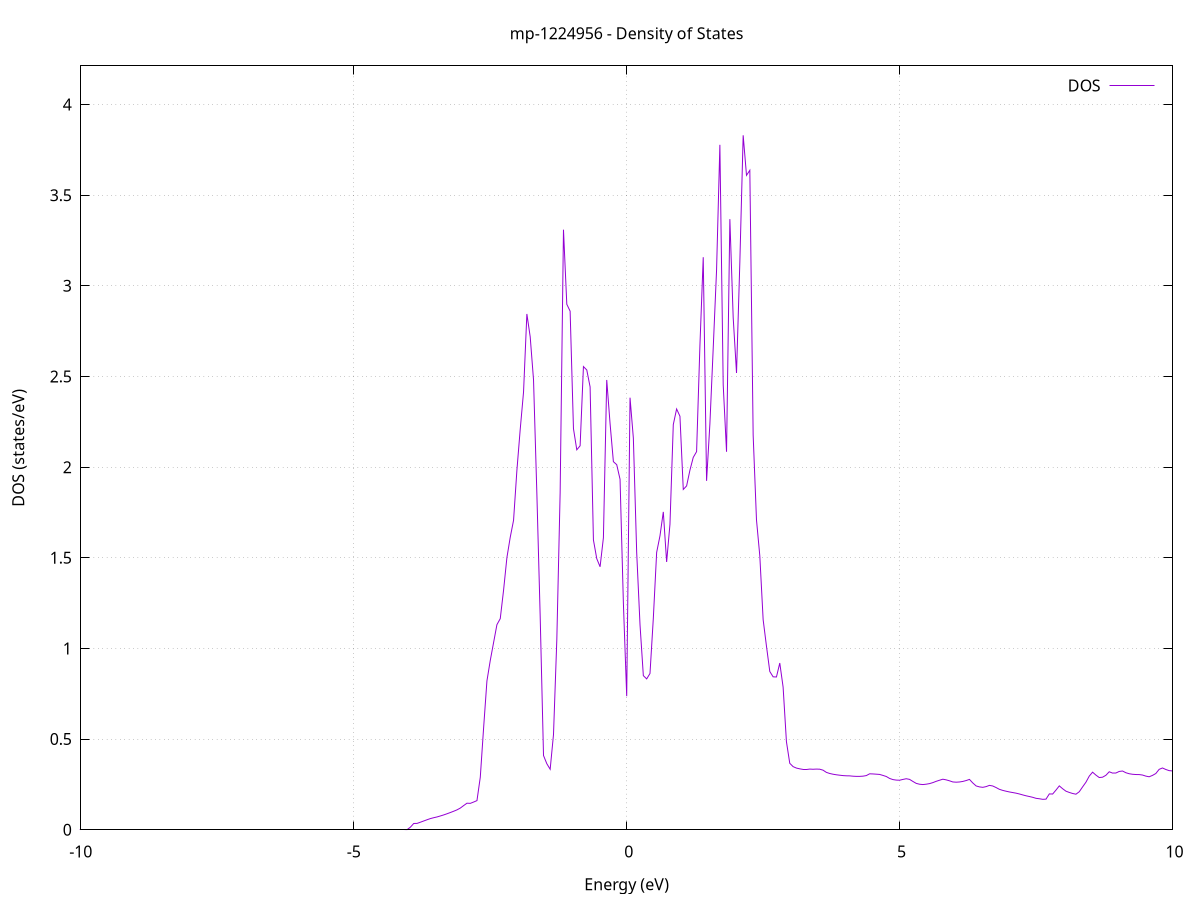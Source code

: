 set title 'mp-1224956 - Density of States'
set xlabel 'Energy (eV)'
set ylabel 'DOS (states/eV)'
set grid
set xrange [-10:10]
set yrange [0:4.213]
set xzeroaxis lt -1
set terminal png size 800,600
set output 'mp-1224956_dos_gnuplot.png'
plot '-' using 1:2 with lines title 'DOS'
-56.329400 0.000000
-56.268500 0.000000
-56.207500 0.000000
-56.146500 0.000000
-56.085600 0.000000
-56.024600 0.000000
-55.963600 0.000000
-55.902700 0.000000
-55.841700 0.000000
-55.780800 0.000000
-55.719800 0.000000
-55.658800 0.000000
-55.597900 0.000000
-55.536900 0.000000
-55.475900 0.000000
-55.415000 0.000000
-55.354000 0.000000
-55.293000 0.000000
-55.232100 0.000000
-55.171100 0.000000
-55.110200 0.000000
-55.049200 0.000000
-54.988200 0.000000
-54.927300 0.000000
-54.866300 0.000000
-54.805300 0.000000
-54.744400 0.000000
-54.683400 0.000000
-54.622400 0.000000
-54.561500 0.000000
-54.500500 0.000000
-54.439500 0.000000
-54.378600 0.000000
-54.317600 0.000000
-54.256700 0.000000
-54.195700 0.000000
-54.134700 0.000000
-54.073800 0.000000
-54.012800 0.000000
-53.951800 0.000000
-53.890900 0.000000
-53.829900 0.000000
-53.768900 0.000000
-53.708000 0.000000
-53.647000 0.000000
-53.586100 0.000000
-53.525100 0.000000
-53.464100 0.000000
-53.403200 0.000000
-53.342200 0.000000
-53.281200 0.000000
-53.220300 0.000000
-53.159300 0.000000
-53.098300 0.000000
-53.037400 0.000000
-52.976400 0.000000
-52.915500 0.000000
-52.854500 0.000000
-52.793500 0.000000
-52.732600 0.000000
-52.671600 0.000000
-52.610600 0.000000
-52.549700 0.000000
-52.488700 0.000000
-52.427700 0.000000
-52.366800 0.000000
-52.305800 0.000000
-52.244900 0.000000
-52.183900 0.000000
-52.122900 0.000000
-52.062000 0.000000
-52.001000 0.000000
-51.940000 0.000000
-51.879100 0.000000
-51.818100 0.000000
-51.757100 0.000000
-51.696200 0.000000
-51.635200 0.000000
-51.574300 0.000000
-51.513300 0.000000
-51.452300 0.000000
-51.391400 0.000000
-51.330400 0.000000
-51.269400 0.000000
-51.208500 0.000000
-51.147500 0.000000
-51.086500 0.000000
-51.025600 0.000000
-50.964600 0.000000
-50.903700 0.000000
-50.842700 0.000000
-50.781700 33.271100
-50.720800 0.000000
-50.659800 0.000000
-50.598800 0.000000
-50.537900 16.183000
-50.476900 13.789600
-50.415900 0.000000
-50.355000 0.000000
-50.294000 0.000000
-50.233100 0.000000
-50.172100 0.000000
-50.111100 0.000000
-50.050200 0.000000
-49.989200 0.000000
-49.928200 0.000000
-49.867300 0.000000
-49.806300 0.000000
-49.745300 0.000000
-49.684400 0.000000
-49.623400 0.000000
-49.562400 0.000000
-49.501500 0.000000
-49.440500 0.000000
-49.379600 0.000000
-49.318600 0.000000
-49.257600 0.000000
-49.196700 0.000000
-49.135700 0.000000
-49.074700 0.000000
-49.013800 0.000000
-48.952800 0.000000
-48.891800 0.000000
-48.830900 0.000000
-48.769900 0.000000
-48.709000 0.000000
-48.648000 0.000000
-48.587000 0.000000
-48.526100 0.000000
-48.465100 0.000000
-48.404100 0.000000
-48.343200 0.000000
-48.282200 0.000000
-48.221200 0.000000
-48.160300 0.000000
-48.099300 0.000000
-48.038400 0.000000
-47.977400 0.000000
-47.916400 0.000000
-47.855500 0.000000
-47.794500 0.000000
-47.733500 0.000000
-47.672600 0.000000
-47.611600 0.000000
-47.550600 0.000000
-47.489700 0.000000
-47.428700 0.000000
-47.367800 0.000000
-47.306800 0.000000
-47.245800 0.000000
-47.184900 0.000000
-47.123900 0.000000
-47.062900 0.000000
-47.002000 0.000000
-46.941000 0.000000
-46.880000 0.000000
-46.819100 0.000000
-46.758100 0.000000
-46.697200 0.000000
-46.636200 0.000000
-46.575200 0.000000
-46.514300 0.000000
-46.453300 0.000000
-46.392300 0.000000
-46.331400 0.000000
-46.270400 0.000000
-46.209400 0.000000
-46.148500 0.000000
-46.087500 0.000000
-46.026600 0.000000
-45.965600 0.000000
-45.904600 0.000000
-45.843700 0.000000
-45.782700 0.000000
-45.721700 0.000000
-45.660800 0.000000
-45.599800 0.000000
-45.538800 0.000000
-45.477900 0.000000
-45.416900 0.000000
-45.356000 0.000000
-45.295000 0.000000
-45.234000 0.000000
-45.173100 0.000000
-45.112100 0.000000
-45.051100 0.000000
-44.990200 0.000000
-44.929200 0.000000
-44.868200 0.000000
-44.807300 0.000000
-44.746300 0.000000
-44.685300 0.000000
-44.624400 0.000000
-44.563400 0.000000
-44.502500 0.000000
-44.441500 0.000000
-44.380500 0.000000
-44.319600 0.000000
-44.258600 0.000000
-44.197600 0.000000
-44.136700 0.000000
-44.075700 0.000000
-44.014700 0.000000
-43.953800 0.000000
-43.892800 0.000000
-43.831900 0.000000
-43.770900 0.000000
-43.709900 0.000000
-43.649000 0.000000
-43.588000 0.000000
-43.527000 0.000000
-43.466100 0.000000
-43.405100 0.000000
-43.344100 0.000000
-43.283200 0.000000
-43.222200 0.000000
-43.161300 0.000000
-43.100300 0.000000
-43.039300 0.000000
-42.978400 0.000000
-42.917400 0.000000
-42.856400 0.000000
-42.795500 0.000000
-42.734500 0.000000
-42.673500 0.000000
-42.612600 0.000000
-42.551600 0.000000
-42.490700 0.000000
-42.429700 0.000000
-42.368700 0.000000
-42.307800 0.000000
-42.246800 0.000000
-42.185800 0.000000
-42.124900 0.000000
-42.063900 0.000000
-42.002900 0.000000
-41.942000 0.000000
-41.881000 0.000000
-41.820100 0.000000
-41.759100 0.000000
-41.698100 0.000000
-41.637200 0.000000
-41.576200 0.000000
-41.515200 0.000000
-41.454300 0.000000
-41.393300 0.000000
-41.332300 0.000000
-41.271400 0.000000
-41.210400 0.000000
-41.149500 0.000000
-41.088500 0.000000
-41.027500 0.000000
-40.966600 0.000000
-40.905600 0.000000
-40.844600 0.000000
-40.783700 0.000000
-40.722700 0.000000
-40.661700 0.000000
-40.600800 0.000000
-40.539800 0.000000
-40.478900 0.000000
-40.417900 0.000000
-40.356900 0.000000
-40.296000 0.000000
-40.235000 0.000000
-40.174000 0.000000
-40.113100 0.000000
-40.052100 0.000000
-39.991100 0.000000
-39.930200 0.000000
-39.869200 0.000000
-39.808300 0.000000
-39.747300 0.000000
-39.686300 0.000000
-39.625400 0.000000
-39.564400 0.000000
-39.503400 0.000000
-39.442500 0.000000
-39.381500 0.000000
-39.320500 0.000000
-39.259600 0.000000
-39.198600 0.000000
-39.137600 0.000000
-39.076700 0.000000
-39.015700 0.000000
-38.954800 0.000000
-38.893800 0.000000
-38.832800 0.000000
-38.771900 0.000000
-38.710900 0.000000
-38.649900 0.000000
-38.589000 0.000000
-38.528000 0.000000
-38.467000 0.000000
-38.406100 0.000000
-38.345100 0.000000
-38.284200 0.000000
-38.223200 0.000000
-38.162200 0.000000
-38.101300 0.000000
-38.040300 0.000000
-37.979300 0.000000
-37.918400 0.000000
-37.857400 0.000000
-37.796400 0.000000
-37.735500 0.000000
-37.674500 0.000000
-37.613600 0.000000
-37.552600 0.000000
-37.491600 0.000000
-37.430700 0.000000
-37.369700 0.000000
-37.308700 0.000000
-37.247800 0.000000
-37.186800 0.000000
-37.125800 0.000000
-37.064900 0.000000
-37.003900 0.000000
-36.943000 0.000000
-36.882000 0.000000
-36.821000 0.000000
-36.760100 0.000000
-36.699100 0.000000
-36.638100 0.000000
-36.577200 0.000000
-36.516200 0.000000
-36.455200 0.000000
-36.394300 0.000000
-36.333300 0.000000
-36.272400 0.000000
-36.211400 0.000000
-36.150400 0.000000
-36.089500 0.000000
-36.028500 0.000000
-35.967500 0.000000
-35.906600 0.000000
-35.845600 0.000000
-35.784600 0.000000
-35.723700 0.000000
-35.662700 0.000000
-35.601800 0.000000
-35.540800 0.000000
-35.479800 0.000000
-35.418900 0.000000
-35.357900 0.000000
-35.296900 0.000000
-35.236000 0.000000
-35.175000 0.000000
-35.114000 0.000000
-35.053100 0.000000
-34.992100 0.000000
-34.931200 0.000000
-34.870200 0.000000
-34.809200 0.000000
-34.748300 0.000000
-34.687300 0.000000
-34.626300 0.000000
-34.565400 0.000000
-34.504400 0.000000
-34.443400 0.000000
-34.382500 0.000000
-34.321500 0.000000
-34.260500 0.000000
-34.199600 0.000000
-34.138600 0.000000
-34.077700 0.000000
-34.016700 0.000000
-33.955700 0.000000
-33.894800 0.000000
-33.833800 0.000000
-33.772800 0.000000
-33.711900 0.000000
-33.650900 0.000000
-33.589900 0.000000
-33.529000 0.000000
-33.468000 0.000000
-33.407100 0.000000
-33.346100 0.000000
-33.285100 0.000000
-33.224200 0.000000
-33.163200 0.000000
-33.102200 0.000000
-33.041300 0.000000
-32.980300 0.000000
-32.919300 0.000000
-32.858400 0.000000
-32.797400 0.000000
-32.736500 0.000000
-32.675500 0.000000
-32.614500 0.000000
-32.553600 0.000000
-32.492600 0.000000
-32.431600 0.000000
-32.370700 0.000000
-32.309700 0.000000
-32.248700 0.000000
-32.187800 0.000000
-32.126800 0.000000
-32.065900 0.000000
-32.004900 0.000000
-31.943900 0.000000
-31.883000 0.000000
-31.822000 0.000000
-31.761000 0.000000
-31.700100 0.000000
-31.639100 0.000000
-31.578100 0.000000
-31.517200 0.000000
-31.456200 0.000000
-31.395300 0.000000
-31.334300 0.000000
-31.273300 0.000000
-31.212400 0.000000
-31.151400 0.000000
-31.090400 0.000000
-31.029500 0.000000
-30.968500 0.000000
-30.907500 0.000000
-30.846600 0.000000
-30.785600 0.000000
-30.724700 0.000000
-30.663700 0.000000
-30.602700 0.000000
-30.541800 0.000000
-30.480800 0.000000
-30.419800 0.000000
-30.358900 0.000000
-30.297900 0.000000
-30.236900 0.000000
-30.176000 0.000000
-30.115000 0.000000
-30.054100 0.000000
-29.993100 0.000000
-29.932100 0.000000
-29.871200 0.000000
-29.810200 0.000000
-29.749200 0.000000
-29.688300 0.000000
-29.627300 0.000000
-29.566300 0.000000
-29.505400 0.000000
-29.444400 0.000000
-29.383500 0.000000
-29.322500 0.000000
-29.261500 0.000000
-29.200600 0.000000
-29.139600 0.000000
-29.078600 0.000000
-29.017700 0.000000
-28.956700 0.000000
-28.895700 0.000000
-28.834800 0.000000
-28.773800 0.000000
-28.712800 0.000000
-28.651900 0.000000
-28.590900 0.000000
-28.530000 0.000000
-28.469000 0.000000
-28.408000 0.000000
-28.347100 0.000000
-28.286100 0.000000
-28.225100 0.000000
-28.164200 0.000000
-28.103200 0.000000
-28.042200 0.000000
-27.981300 0.000000
-27.920300 0.000000
-27.859400 0.000000
-27.798400 0.000000
-27.737400 0.000000
-27.676500 0.000000
-27.615500 0.000000
-27.554500 0.000000
-27.493600 0.000000
-27.432600 0.000000
-27.371600 0.000000
-27.310700 0.000000
-27.249700 0.000000
-27.188800 0.000000
-27.127800 0.000000
-27.066800 0.000000
-27.005900 0.000000
-26.944900 0.000000
-26.883900 0.000000
-26.823000 0.000000
-26.762000 0.000000
-26.701000 0.000000
-26.640100 0.000000
-26.579100 0.000000
-26.518200 0.000000
-26.457200 0.000000
-26.396200 0.000000
-26.335300 0.000000
-26.274300 0.000000
-26.213300 0.000000
-26.152400 0.000000
-26.091400 0.000000
-26.030400 0.000000
-25.969500 0.000000
-25.908500 0.000000
-25.847600 0.000000
-25.786600 0.000000
-25.725600 0.000000
-25.664700 0.000000
-25.603700 0.000000
-25.542700 0.000000
-25.481800 0.000000
-25.420800 0.000000
-25.359800 0.000000
-25.298900 0.000000
-25.237900 0.000000
-25.177000 0.000000
-25.116000 0.000000
-25.055000 0.000000
-24.994100 0.000000
-24.933100 0.000000
-24.872100 0.000000
-24.811200 0.000000
-24.750200 0.000000
-24.689200 0.000000
-24.628300 0.000000
-24.567300 0.000000
-24.506400 0.000000
-24.445400 0.000000
-24.384400 0.000000
-24.323500 0.000000
-24.262500 0.000000
-24.201500 0.000000
-24.140600 0.000000
-24.079600 0.000000
-24.018600 0.000000
-23.957700 0.000000
-23.896700 0.000000
-23.835700 0.000000
-23.774800 0.000000
-23.713800 0.000000
-23.652900 0.000000
-23.591900 0.000000
-23.530900 0.000000
-23.470000 0.000000
-23.409000 0.000000
-23.348000 0.000000
-23.287100 0.000000
-23.226100 0.000000
-23.165100 0.000000
-23.104200 0.000000
-23.043200 0.000000
-22.982300 0.000000
-22.921300 0.000000
-22.860300 0.000000
-22.799400 0.000000
-22.738400 0.000000
-22.677400 0.000000
-22.616500 0.000000
-22.555500 0.000000
-22.494500 0.000000
-22.433600 0.000000
-22.372600 0.000000
-22.311700 0.000000
-22.250700 0.000000
-22.189700 0.000000
-22.128800 0.000000
-22.067800 0.000000
-22.006800 0.000000
-21.945900 0.000000
-21.884900 0.000000
-21.823900 0.000000
-21.763000 0.000000
-21.702000 0.000000
-21.641100 0.000000
-21.580100 0.000000
-21.519100 0.000000
-21.458200 0.000000
-21.397200 0.000000
-21.336200 0.000000
-21.275300 0.000000
-21.214300 0.000000
-21.153300 0.000000
-21.092400 0.000000
-21.031400 0.000000
-20.970500 0.000000
-20.909500 0.000000
-20.848500 0.000000
-20.787600 0.000000
-20.726600 0.000000
-20.665600 0.000000
-20.604700 0.000000
-20.543700 0.000000
-20.482700 0.000000
-20.421800 0.000000
-20.360800 0.000000
-20.299900 0.000000
-20.238900 0.000000
-20.177900 0.000000
-20.117000 0.000000
-20.056000 0.000000
-19.995000 0.000000
-19.934100 0.000000
-19.873100 0.000000
-19.812100 0.000000
-19.751200 0.000000
-19.690200 0.000000
-19.629300 0.000000
-19.568300 0.000000
-19.507300 0.000000
-19.446400 0.000000
-19.385400 0.000000
-19.324400 0.000000
-19.263500 0.000000
-19.202500 0.000000
-19.141500 0.000000
-19.080600 0.000000
-19.019600 0.000000
-18.958700 0.000000
-18.897700 0.000000
-18.836700 0.000000
-18.775800 0.000000
-18.714800 0.000000
-18.653800 0.000000
-18.592900 0.000000
-18.531900 0.000000
-18.470900 0.000000
-18.410000 0.000000
-18.349000 0.000000
-18.288000 0.000000
-18.227100 0.000000
-18.166100 0.000000
-18.105200 0.000000
-18.044200 0.000000
-17.983200 0.000000
-17.922300 0.000000
-17.861300 0.000000
-17.800300 0.000000
-17.739400 0.000000
-17.678400 0.000000
-17.617400 0.000000
-17.556500 0.000000
-17.495500 0.000000
-17.434600 0.000000
-17.373600 0.000000
-17.312600 0.000000
-17.251700 0.000000
-17.190700 0.000000
-17.129700 0.000000
-17.068800 0.000000
-17.007800 0.000000
-16.946800 0.000000
-16.885900 0.000000
-16.824900 0.000000
-16.764000 0.000000
-16.703000 0.000000
-16.642000 0.000000
-16.581100 0.000000
-16.520100 0.000000
-16.459100 0.000000
-16.398200 0.000000
-16.337200 0.000000
-16.276200 0.000000
-16.215300 0.000000
-16.154300 0.000000
-16.093400 0.000000
-16.032400 0.000000
-15.971400 0.000000
-15.910500 0.000000
-15.849500 0.000000
-15.788500 0.000000
-15.727600 0.000000
-15.666600 0.000000
-15.605600 0.000000
-15.544700 0.000000
-15.483700 0.000000
-15.422800 0.000000
-15.361800 0.000000
-15.300800 0.000000
-15.239900 0.000000
-15.178900 0.000000
-15.117900 0.000000
-15.057000 0.000000
-14.996000 0.000000
-14.935000 0.000000
-14.874100 0.000000
-14.813100 0.000000
-14.752200 0.000000
-14.691200 0.000000
-14.630200 0.000000
-14.569300 0.000000
-14.508300 0.000000
-14.447300 0.000000
-14.386400 0.000000
-14.325400 0.000000
-14.264400 0.000000
-14.203500 0.000000
-14.142500 0.000000
-14.081600 0.000000
-14.020600 0.000000
-13.959600 0.000000
-13.898700 0.000000
-13.837700 0.000000
-13.776700 0.000000
-13.715800 0.000000
-13.654800 0.000000
-13.593800 0.000000
-13.532900 0.000000
-13.471900 0.000000
-13.410900 0.000000
-13.350000 0.000000
-13.289000 0.000000
-13.228100 0.000000
-13.167100 0.000000
-13.106100 0.000000
-13.045200 0.000000
-12.984200 0.000000
-12.923200 0.000000
-12.862300 0.000000
-12.801300 0.000000
-12.740300 0.000000
-12.679400 0.000000
-12.618400 0.000000
-12.557500 0.000000
-12.496500 0.000000
-12.435500 0.000000
-12.374600 0.000000
-12.313600 0.000000
-12.252600 0.000000
-12.191700 0.000000
-12.130700 0.000000
-12.069700 0.000000
-12.008800 0.000000
-11.947800 0.000000
-11.886900 0.000000
-11.825900 0.000000
-11.764900 0.000000
-11.704000 0.000000
-11.643000 0.000000
-11.582000 0.000000
-11.521100 0.000000
-11.460100 0.000000
-11.399100 0.000000
-11.338200 0.000000
-11.277200 0.000000
-11.216300 0.000000
-11.155300 0.000000
-11.094300 0.000000
-11.033400 0.000000
-10.972400 0.000000
-10.911400 0.000000
-10.850500 0.000000
-10.789500 0.000000
-10.728500 0.000000
-10.667600 0.000000
-10.606600 0.000000
-10.545700 0.000000
-10.484700 0.000000
-10.423700 0.000000
-10.362800 0.000000
-10.301800 0.000000
-10.240800 0.000000
-10.179900 0.000000
-10.118900 0.000000
-10.057900 0.000000
-9.997000 0.000000
-9.936000 0.000000
-9.875100 0.000000
-9.814100 0.000000
-9.753100 0.000000
-9.692200 0.000000
-9.631200 0.000000
-9.570200 0.000000
-9.509300 0.000000
-9.448300 0.000000
-9.387300 0.000000
-9.326400 0.000000
-9.265400 0.000000
-9.204500 0.000000
-9.143500 0.000000
-9.082500 0.000000
-9.021600 0.000000
-8.960600 0.000000
-8.899600 0.000000
-8.838700 0.000000
-8.777700 0.000000
-8.716700 0.000000
-8.655800 0.000000
-8.594800 0.000000
-8.533900 0.000000
-8.472900 0.000000
-8.411900 0.000000
-8.351000 0.000000
-8.290000 0.000000
-8.229000 0.000000
-8.168100 0.000000
-8.107100 0.000000
-8.046100 0.000000
-7.985200 0.000000
-7.924200 0.000000
-7.863200 0.000000
-7.802300 0.000000
-7.741300 0.000000
-7.680400 0.000000
-7.619400 0.000000
-7.558400 0.000000
-7.497500 0.000000
-7.436500 0.000000
-7.375500 0.000000
-7.314600 0.000000
-7.253600 0.000000
-7.192600 0.000000
-7.131700 0.000000
-7.070700 0.000000
-7.009800 0.000000
-6.948800 0.000000
-6.887800 0.000000
-6.826900 0.000000
-6.765900 0.000000
-6.704900 0.000000
-6.644000 0.000000
-6.583000 0.000000
-6.522000 0.000000
-6.461100 0.000000
-6.400100 0.000000
-6.339200 0.000000
-6.278200 0.000000
-6.217200 0.000000
-6.156300 0.000000
-6.095300 0.000000
-6.034300 0.000000
-5.973400 0.000000
-5.912400 0.000000
-5.851400 0.000000
-5.790500 0.000000
-5.729500 0.000000
-5.668600 0.000000
-5.607600 0.000000
-5.546600 0.000000
-5.485700 0.000000
-5.424700 0.000000
-5.363700 0.000000
-5.302800 0.000000
-5.241800 0.000000
-5.180800 0.000000
-5.119900 0.000000
-5.058900 0.000000
-4.998000 0.000000
-4.937000 0.000000
-4.876000 0.000000
-4.815100 0.000000
-4.754100 0.000000
-4.693100 0.000000
-4.632200 0.000000
-4.571200 0.000000
-4.510200 0.000000
-4.449300 0.000000
-4.388300 0.000000
-4.327400 0.000000
-4.266400 0.000000
-4.205400 0.000000
-4.144500 0.000000
-4.083500 0.000000
-4.022500 0.000900
-3.961600 0.014400
-3.900600 0.034700
-3.839600 0.035200
-3.778700 0.041700
-3.717700 0.048500
-3.656800 0.055300
-3.595800 0.061700
-3.534800 0.066500
-3.473900 0.070800
-3.412900 0.076200
-3.351900 0.081900
-3.291000 0.088300
-3.230000 0.095100
-3.169000 0.102200
-3.108100 0.109800
-3.047100 0.119700
-2.986100 0.133500
-2.925200 0.146600
-2.864200 0.145700
-2.803300 0.153000
-2.742300 0.160800
-2.681300 0.289900
-2.620400 0.561500
-2.559400 0.821100
-2.498400 0.933800
-2.437500 1.032600
-2.376500 1.131200
-2.315500 1.164400
-2.254600 1.321400
-2.193600 1.501200
-2.132700 1.613100
-2.071700 1.706800
-2.010700 1.981900
-1.949800 2.208000
-1.888800 2.414300
-1.827800 2.844800
-1.766900 2.718800
-1.705900 2.481500
-1.644900 1.855200
-1.584000 1.177900
-1.523000 0.409500
-1.462100 0.364100
-1.401100 0.333700
-1.340100 0.525000
-1.279200 1.048400
-1.218200 1.859800
-1.157200 3.309500
-1.096300 2.898200
-1.035300 2.860100
-0.974300 2.212300
-0.913400 2.095600
-0.852400 2.117800
-0.791500 2.554600
-0.730500 2.535800
-0.669500 2.442400
-0.608600 1.598500
-0.547600 1.495400
-0.486600 1.450400
-0.425700 1.610600
-0.364700 2.480700
-0.303700 2.240400
-0.242800 2.030000
-0.181800 2.013600
-0.120900 1.933000
-0.059900 1.251700
0.001100 0.736700
0.062000 2.383000
0.123000 2.160000
0.184000 1.529500
0.244900 1.130700
0.305900 0.850000
0.366900 0.832100
0.427800 0.862000
0.488800 1.166700
0.549700 1.529600
0.610700 1.621300
0.671700 1.753200
0.732600 1.477100
0.793600 1.684500
0.854600 2.234600
0.915500 2.320800
0.976500 2.280600
1.037500 1.877000
1.098400 1.896400
1.159400 1.983100
1.220300 2.053800
1.281300 2.085500
1.342300 2.669200
1.403200 3.157600
1.464200 1.924300
1.525200 2.239100
1.586100 2.656300
1.647100 3.085300
1.708100 3.777600
1.769000 2.453800
1.830000 2.084800
1.891000 3.367800
1.951900 2.825300
2.012900 2.519400
2.073800 3.129600
2.134800 3.830100
2.195800 3.609400
2.256700 3.637200
2.317700 2.176300
2.378700 1.709200
2.439600 1.510400
2.500600 1.158800
2.561600 1.012400
2.622500 0.873000
2.683500 0.843500
2.744400 0.842700
2.805400 0.919600
2.866400 0.786900
2.927300 0.486000
2.988300 0.366600
3.049300 0.348300
3.110200 0.340300
3.171200 0.336100
3.232200 0.334500
3.293100 0.334500
3.354100 0.334700
3.415000 0.333800
3.476000 0.334700
3.537000 0.334100
3.597900 0.328800
3.658900 0.316600
3.719900 0.310500
3.780800 0.306400
3.841800 0.303300
3.902800 0.301000
3.963700 0.298800
4.024700 0.297700
4.085600 0.297300
4.146600 0.295500
4.207600 0.294500
4.268500 0.294600
4.329500 0.295700
4.390500 0.298800
4.451400 0.308700
4.512400 0.307900
4.573400 0.306600
4.634300 0.305300
4.695300 0.299800
4.756200 0.293900
4.817200 0.283200
4.878200 0.276800
4.939100 0.274000
5.000100 0.273300
5.061100 0.277700
5.122000 0.281500
5.183000 0.278000
5.244000 0.266600
5.304900 0.255900
5.365900 0.251200
5.426800 0.249300
5.487800 0.251400
5.548800 0.254600
5.609700 0.260100
5.670700 0.267200
5.731700 0.273200
5.792600 0.278900
5.853600 0.275300
5.914600 0.270100
5.975500 0.263800
6.036500 0.262500
6.097400 0.263600
6.158400 0.266600
6.219400 0.271500
6.280300 0.277800
6.341300 0.258300
6.402300 0.241800
6.463200 0.236500
6.524200 0.234100
6.585200 0.238000
6.646100 0.244900
6.707100 0.241500
6.768000 0.232900
6.829000 0.223100
6.890000 0.217200
6.950900 0.212700
7.011900 0.208600
7.072900 0.205300
7.133800 0.201900
7.194800 0.197500
7.255800 0.192300
7.316700 0.187500
7.377700 0.183400
7.438700 0.179100
7.499600 0.173500
7.560600 0.171100
7.621500 0.168000
7.682500 0.168900
7.743500 0.197800
7.804400 0.197200
7.865400 0.218900
7.926400 0.242100
7.987300 0.226400
8.048300 0.212800
8.109300 0.205900
8.170200 0.200200
8.231200 0.196200
8.292100 0.209800
8.353100 0.236500
8.414100 0.262300
8.475000 0.295900
8.536000 0.317700
8.597000 0.301600
8.657900 0.288100
8.718900 0.290000
8.779900 0.300500
8.840800 0.319900
8.901800 0.312700
8.962700 0.313000
9.023700 0.321700
9.084700 0.324100
9.145600 0.314600
9.206600 0.309100
9.267600 0.306100
9.328500 0.304700
9.389500 0.304400
9.450500 0.301900
9.511400 0.296000
9.572400 0.292300
9.633300 0.299900
9.694300 0.310200
9.755300 0.333200
9.816200 0.340900
9.877200 0.332600
9.938200 0.326200
9.999100 0.324500
10.060100 0.326900
10.121100 0.342900
10.182000 0.336300
10.243000 0.318800
10.303900 0.306900
10.364900 0.297100
10.425900 0.288600
10.486800 0.277500
10.547800 0.265200
10.608800 0.253000
10.669700 0.241100
10.730700 0.229300
10.791700 0.218800
10.852600 0.212300
10.913600 0.207600
10.974500 0.204800
11.035500 0.204800
11.096500 0.205600
11.157400 0.206700
11.218400 0.210800
11.279400 0.219800
11.340300 0.258200
11.401300 0.324300
11.462300 0.408800
11.523200 0.414900
11.584200 0.404200
11.645100 0.395300
11.706100 0.412500
11.767100 0.412000
11.828000 0.407400
11.889000 0.413900
11.950000 0.413900
12.010900 0.419200
12.071900 0.457600
12.132900 0.435000
12.193800 0.419200
12.254800 0.417900
12.315800 0.416700
12.376700 0.420700
12.437700 0.434600
12.498600 0.434800
12.559600 0.430100
12.620600 0.427400
12.681500 0.424400
12.742500 0.418700
12.803500 0.409800
12.864400 0.404600
12.925400 0.408000
12.986400 0.422300
13.047300 0.430000
13.108300 0.433000
13.169200 0.430300
13.230200 0.430600
13.291200 0.431100
13.352100 0.432500
13.413100 0.433300
13.474100 0.431300
13.535000 0.430300
13.596000 0.426700
13.657000 0.424900
13.717900 0.426000
13.778900 0.431700
13.839800 0.440600
13.900800 0.447400
13.961800 0.448000
14.022700 0.453800
14.083700 0.459400
14.144700 0.461700
14.205600 0.464700
14.266600 0.466900
14.327600 0.466500
14.388500 0.468100
14.449500 0.472200
14.510400 0.474900
14.571400 0.474700
14.632400 0.480300
14.693300 0.474400
14.754300 0.475000
14.815300 0.475300
14.876200 0.475600
14.937200 0.473900
14.998200 0.470300
15.059100 0.467700
15.120100 0.473500
15.181000 0.481700
15.242000 0.477600
15.303000 0.476600
15.363900 0.490000
15.424900 0.484100
15.485900 0.481300
15.546800 0.488500
15.607800 0.549400
15.668800 0.504300
15.729700 0.502000
15.790700 0.504300
15.851600 0.507300
15.912600 0.509600
15.973600 0.515800
16.034500 0.523700
16.095500 0.514800
16.156500 0.515600
16.217400 0.514100
16.278400 0.511100
16.339400 0.515600
16.400300 0.531000
16.461300 0.509900
16.522200 0.484600
16.583200 0.476300
16.644200 0.485500
16.705100 0.487400
16.766100 0.473800
16.827100 0.468600
16.888000 0.455900
16.949000 0.457000
17.010000 0.465900
17.070900 0.461000
17.131900 0.457100
17.192800 0.455100
17.253800 0.454600
17.314800 0.453500
17.375700 0.457200
17.436700 0.459700
17.497700 0.464300
17.558600 0.466800
17.619600 0.469500
17.680600 0.480000
17.741500 0.476300
17.802500 0.483900
17.863500 0.483600
17.924400 0.478200
17.985400 0.472200
18.046300 0.463400
18.107300 0.459900
18.168300 0.455200
18.229200 0.453700
18.290200 0.453400
18.351200 0.452400
18.412100 0.457500
18.473100 0.453400
18.534100 0.448900
18.595000 0.444300
18.656000 0.439700
18.716900 0.435800
18.777900 0.432200
18.838900 0.429100
18.899800 0.425300
18.960800 0.422700
19.021800 0.423000
19.082700 0.422400
19.143700 0.421100
19.204700 0.419400
19.265600 0.414600
19.326600 0.413000
19.387500 0.412600
19.448500 0.411800
19.509500 0.410800
19.570400 0.409900
19.631400 0.410400
19.692400 0.406300
19.753300 0.403400
19.814300 0.400800
19.875300 0.399700
19.936200 0.397800
19.997200 0.395400
20.058100 0.392600
20.119100 0.389700
20.180100 0.387200
20.241000 0.385800
20.302000 0.385200
20.363000 0.400600
20.423900 0.393000
20.484900 0.389600
20.545900 0.390400
20.606800 0.394300
20.667800 0.395400
20.728700 0.394900
20.789700 0.397300
20.850700 0.409900
20.911600 0.427200
20.972600 0.455900
21.033600 0.443600
21.094500 0.467700
21.155500 0.487400
21.216500 0.483300
21.277400 0.461900
21.338400 0.473100
21.399300 0.552900
21.460300 0.587400
21.521300 0.606600
21.582200 0.605300
21.643200 0.599300
21.704200 0.611700
21.765100 0.624300
21.826100 0.633300
21.887100 0.642900
21.948000 0.645800
22.009000 0.648800
22.069900 0.644300
22.130900 0.637200
22.191900 0.638200
22.252800 0.646200
22.313800 0.634700
22.374800 0.634200
22.435700 0.642200
22.496700 0.632400
22.557700 0.620900
22.618600 0.617400
22.679600 0.625000
22.740600 0.626600
22.801500 0.641700
22.862500 0.666700
22.923400 0.688100
22.984400 0.699300
23.045400 0.699300
23.106300 0.700300
23.167300 0.704600
23.228300 0.707900
23.289200 0.714500
23.350200 0.734200
23.411200 0.725400
23.472100 0.733200
23.533100 0.731900
23.594000 0.722800
23.655000 0.745700
23.716000 0.690000
23.776900 0.667800
23.837900 0.666000
23.898900 0.665600
23.959800 0.661300
24.020800 0.654600
24.081800 0.650700
24.142700 0.652000
24.203700 0.643500
24.264600 0.625000
24.325600 0.612600
24.386600 0.593800
24.447500 0.581400
24.508500 0.565500
24.569500 0.538900
24.630400 0.520800
24.691400 0.511500
24.752400 0.504900
24.813300 0.497900
24.874300 0.489300
24.935200 0.476300
24.996200 0.464300
25.057200 0.458900
25.118100 0.464100
25.179100 0.473400
25.240100 0.469300
25.301000 0.457400
25.362000 0.448100
25.423000 0.448200
25.483900 0.432600
25.544900 0.428900
25.605800 0.441300
25.666800 0.470800
25.727800 0.443600
25.788700 0.428100
25.849700 0.426000
25.910700 0.435900
25.971600 0.440800
26.032600 0.443200
26.093600 0.441100
26.154500 0.436500
26.215500 0.427700
26.276400 0.422800
26.337400 0.390000
26.398400 0.361600
26.459300 0.334500
26.520300 0.310500
26.581300 0.295000
26.642200 0.276900
26.703200 0.265300
26.764200 0.261000
26.825100 0.259500
26.886100 0.256700
26.947000 0.256500
27.008000 0.262000
27.069000 0.274300
27.129900 0.294000
27.190900 0.344400
27.251900 0.380000
27.312800 0.417900
27.373800 0.462100
27.434800 0.492000
27.495700 0.492100
27.556700 0.515300
27.617600 0.565300
27.678600 0.610700
27.739600 0.643700
27.800500 0.679200
27.861500 0.727900
27.922500 0.727600
27.983400 0.726600
28.044400 0.732500
28.105400 0.740800
28.166300 0.752000
28.227300 0.746000
28.288300 0.754500
28.349200 0.760000
28.410200 0.777400
28.471100 0.774400
28.532100 0.755300
28.593100 0.733600
28.654000 0.729900
28.715000 0.713900
28.776000 0.700000
28.836900 0.678500
28.897900 0.654600
28.958900 0.654000
29.019800 0.652100
29.080800 0.634900
29.141700 0.618100
29.202700 0.604600
29.263700 0.605600
29.324600 0.596600
29.385600 0.587400
29.446600 0.588700
29.507500 0.569500
29.568500 0.539200
29.629500 0.516600
29.690400 0.503800
29.751400 0.494800
29.812300 0.496900
29.873300 0.493200
29.934300 0.485400
29.995200 0.480400
30.056200 0.486400
30.117200 0.499600
30.178100 0.524700
30.239100 0.549500
30.300100 0.549700
30.361000 0.532600
30.422000 0.520500
30.482900 0.511200
30.543900 0.508500
30.604900 0.508200
30.665800 0.510500
30.726800 0.511200
30.787800 0.526500
30.848700 0.555600
30.909700 0.602500
30.970700 0.660800
31.031600 0.648300
31.092600 0.717400
31.153500 0.746700
31.214500 0.728400
31.275500 0.711000
31.336400 0.696800
31.397400 0.699100
31.458400 0.707100
31.519300 0.707500
31.580300 0.709400
31.641300 0.717400
31.702200 0.747500
31.763200 0.731700
31.824100 0.714400
31.885100 0.710400
31.946100 0.760400
32.007000 0.791000
32.068000 0.793800
32.129000 0.759800
32.189900 0.702900
32.250900 0.666300
32.311900 0.646300
32.372800 0.656600
32.433800 0.635500
32.494700 0.623400
32.555700 0.613800
32.616700 0.607000
32.677600 0.606800
32.738600 0.611600
32.799600 0.622600
32.860500 0.637200
32.921500 0.662900
32.982500 0.644000
33.043400 0.638800
33.104400 0.629300
33.165400 0.618700
33.226300 0.614900
33.287300 0.620400
33.348200 0.615200
33.409200 0.613100
33.470200 0.621200
33.531100 0.610100
33.592100 0.623500
33.653100 0.616400
33.714000 0.614400
33.775000 0.603000
33.836000 0.590100
33.896900 0.580900
33.957900 0.587500
34.018800 0.581700
34.079800 0.579700
34.140800 0.563000
34.201700 0.566300
34.262700 0.568000
34.323700 0.578800
34.384600 0.587500
34.445600 0.591000
34.506600 0.616300
34.567500 0.637800
34.628500 0.665000
34.689400 0.678300
34.750400 0.685100
34.811400 0.687800
34.872300 0.683700
34.933300 0.684100
34.994300 0.686000
35.055200 0.687500
35.116200 0.666500
35.177200 0.652700
35.238100 0.653400
35.299100 0.649900
35.360000 0.635400
35.421000 0.631900
35.482000 0.638200
35.542900 0.640700
35.603900 0.640700
35.664900 0.655200
35.725800 0.666700
35.786800 0.675100
35.847800 0.673800
35.908700 0.689900
35.969700 0.682400
36.030600 0.677400
36.091600 0.683600
36.152600 0.691900
36.213500 0.672100
36.274500 0.667000
36.335500 0.668800
36.396400 0.662900
36.457400 0.658500
36.518400 0.677000
36.579300 0.672300
36.640300 0.665600
36.701200 0.673700
36.762200 0.684000
36.823200 0.695200
36.884100 0.699400
36.945100 0.697300
37.006100 0.697600
37.067000 0.692100
37.128000 0.688700
37.189000 0.676700
37.249900 0.666600
37.310900 0.653800
37.371800 0.654700
37.432800 0.667200
37.493800 0.687700
37.554700 0.708200
37.615700 0.712800
37.676700 0.699500
37.737600 0.703000
37.798600 0.703500
37.859600 0.697300
37.920500 0.706800
37.981500 0.715300
38.042500 0.709000
38.103400 0.717800
38.164400 0.728200
38.225300 0.740500
38.286300 0.772800
38.347300 0.771000
38.408200 0.777800
38.469200 0.779500
38.530200 0.775500
38.591100 0.767400
38.652100 0.756800
38.713100 0.707000
38.774000 0.701300
38.835000 0.701300
38.895900 0.704000
38.956900 0.699900
39.017900 0.715100
39.078800 0.708500
39.139800 0.722500
39.200800 0.735200
39.261700 0.732900
39.322700 0.745500
39.383700 0.740100
39.444600 0.751600
39.505600 0.737000
39.566500 0.722900
39.627500 0.700000
39.688500 0.686900
39.749400 0.687300
39.810400 0.696000
39.871400 0.694000
39.932300 0.700600
39.993300 0.707400
40.054300 0.716500
40.115200 0.715200
40.176200 0.711500
40.237100 0.707600
40.298100 0.711200
40.359100 0.760100
40.420000 0.740000
40.481000 0.749400
40.542000 0.759200
40.602900 0.767000
40.663900 0.774600
40.724900 0.781500
40.785800 0.783700
40.846800 0.801900
40.907700 0.805300
40.968700 0.799500
41.029700 0.793900
41.090600 0.800500
41.151600 0.798700
41.212600 0.785800
41.273500 0.785100
41.334500 0.797600
41.395500 0.795300
41.456400 0.806000
41.517400 0.816400
41.578300 0.834600
41.639300 0.856800
41.700300 0.859200
41.761200 0.868600
41.822200 0.863600
41.883200 0.860100
41.944100 0.853300
42.005100 0.843100
42.066100 0.825200
42.127000 0.810900
42.188000 0.793700
42.248900 0.779900
42.309900 0.771500
42.370900 0.770400
42.431800 0.777400
42.492800 0.792600
42.553800 0.815800
42.614700 0.861500
42.675700 0.890600
42.736700 0.896100
42.797600 0.893300
42.858600 0.898800
42.919500 0.894500
42.980500 0.871700
43.041500 0.831300
43.102400 0.809800
43.163400 0.780000
43.224400 0.770800
43.285300 0.758800
43.346300 0.762200
43.407300 0.735000
43.468200 0.719600
43.529200 0.706800
43.590200 0.704200
43.651100 0.706700
43.712100 0.705800
43.773000 0.711700
43.834000 0.725000
43.895000 0.719800
43.955900 0.721100
44.016900 0.713800
44.077900 0.708700
44.138800 0.703300
44.199800 0.683500
44.260800 0.654500
44.321700 0.642900
44.382700 0.634600
44.443600 0.625400
44.504600 0.625800
44.565600 0.629300
44.626500 0.634000
44.687500 0.640500
44.748500 0.649600
44.809400 0.677600
44.870400 0.725600
44.931400 0.749000
44.992300 0.766000
45.053300 0.769700
45.114200 0.762500
45.175200 0.762200
45.236200 0.810800
45.297100 0.825400
45.358100 0.855500
45.419100 0.868300
45.480000 0.861200
45.541000 0.861700
45.602000 0.880900
45.662900 0.888400
45.723900 0.957900
45.784800 0.938800
45.845800 0.911000
45.906800 0.866200
45.967700 0.834800
46.028700 0.795400
46.089700 0.755600
46.150600 0.723900
46.211600 0.693400
46.272600 0.671700
46.333500 0.652400
46.394500 0.637900
46.455400 0.635200
46.516400 0.643200
46.577400 0.645300
46.638300 0.638400
46.699300 0.619500
46.760300 0.603200
46.821200 0.591900
46.882200 0.595500
46.943200 0.613300
47.004100 0.646900
47.065100 0.686700
47.126000 0.725100
47.187000 0.759700
47.248000 0.797400
47.308900 0.753600
47.369900 0.753100
47.430900 0.794300
47.491800 0.810600
47.552800 0.797000
47.613800 0.793000
47.674700 0.800100
47.735700 0.783800
47.796600 0.755100
47.857600 0.714500
47.918600 0.700200
47.979500 0.692000
48.040500 0.677900
48.101500 0.668300
48.162400 0.636200
48.223400 0.602400
48.284400 0.608400
48.345300 0.614900
48.406300 0.650300
48.467300 0.688300
48.528200 0.739300
48.589200 0.778100
48.650100 0.824100
48.711100 0.865500
48.772100 0.893700
48.833000 0.909100
48.894000 0.923900
48.955000 0.931500
49.015900 0.925000
49.076900 0.918600
49.137900 0.903900
49.198800 0.904900
49.259800 0.877200
49.320700 0.887200
49.381700 0.901400
49.442700 0.940600
49.503600 0.973000
49.564600 1.014000
49.625600 1.005600
49.686500 0.992200
49.747500 1.013000
49.808500 1.052300
49.869400 1.103800
49.930400 1.188700
49.991300 1.259200
50.052300 1.357600
50.113300 1.531200
50.174200 1.868600
50.235200 2.098700
50.296200 2.498500
50.357100 2.430600
50.418100 2.297200
50.479100 1.979300
50.540000 1.715500
50.601000 1.373900
50.661900 1.195500
50.722900 1.090600
50.783900 1.038000
50.844800 1.008600
50.905800 0.971700
50.966800 0.950200
51.027700 0.960200
51.088700 0.908600
51.149700 0.916900
51.210600 0.964300
51.271600 1.089500
51.332500 1.105800
51.393500 1.072400
51.454500 1.009400
51.515400 0.931600
51.576400 0.901600
51.637400 0.892100
51.698300 0.906300
51.759300 0.915900
51.820300 0.951300
51.881200 1.031800
51.942200 1.042500
52.003100 1.061900
52.064100 1.035700
52.125100 1.002300
52.186000 0.962000
52.247000 0.955000
52.308000 0.983100
52.368900 0.971900
52.429900 0.978600
52.490900 0.960700
52.551800 0.963300
52.612800 0.942900
52.673700 0.962200
52.734700 0.944800
52.795700 0.929200
52.856600 0.936000
52.917600 0.935500
52.978600 0.935700
53.039500 0.899100
53.100500 0.856800
53.161500 0.876400
53.222400 0.876600
53.283400 0.887100
53.344300 0.887400
53.405300 0.901600
53.466300 0.923200
53.527200 0.958100
53.588200 0.974600
53.649200 0.987700
53.710100 0.970700
53.771100 0.967800
53.832100 0.997500
53.893000 0.992800
53.954000 0.980000
54.015000 0.943400
54.075900 0.913800
54.136900 0.885900
54.197800 0.900000
54.258800 0.923700
54.319800 0.980300
54.380700 1.026600
54.441700 1.064500
54.502700 1.146200
54.563600 1.142300
54.624600 1.125800
54.685600 1.087600
54.746500 1.027300
54.807500 0.991500
54.868400 0.966600
54.929400 0.952600
54.990400 0.944200
55.051300 0.936500
55.112300 0.962300
55.173300 1.044800
55.234200 1.049500
55.295200 1.021700
55.356200 0.991500
55.417100 1.025400
55.478100 1.097400
55.539000 1.138200
55.600000 1.137500
55.661000 1.145100
55.721900 1.148800
55.782900 1.158100
55.843900 1.072300
55.904800 1.022300
55.965800 1.018600
56.026800 1.058800
56.087700 1.124800
56.148700 1.197000
56.209600 1.228200
56.270600 1.214200
56.331600 1.197700
56.392500 1.166300
56.453500 1.061000
56.514500 1.087200
56.575400 1.071800
56.636400 1.007700
56.697400 0.970100
56.758300 0.910100
56.819300 0.946900
56.880200 1.047200
56.941200 1.112600
57.002200 1.080600
57.063100 1.026500
57.124100 1.049600
57.185100 1.009800
57.246000 0.995400
57.307000 1.012100
57.368000 0.951800
57.428900 0.895500
57.489900 0.858000
57.550800 0.555500
57.611800 0.461700
57.672800 0.379000
57.733700 0.317700
57.794700 0.272300
57.855700 0.239200
57.916600 0.215600
57.977600 0.195500
58.038600 0.189300
58.099500 0.169500
58.160500 0.145500
58.221400 0.121200
58.282400 0.084100
58.343400 0.067800
58.404300 0.047600
58.465300 0.036600
58.526300 0.031700
58.587200 0.031600
58.648200 0.033000
58.709200 0.034700
58.770100 0.039400
58.831100 0.039500
58.892100 0.039500
58.953000 0.039900
59.014000 0.040800
59.074900 0.042200
59.135900 0.045400
59.196900 0.057900
59.257800 0.061000
59.318800 0.034900
59.379800 0.026000
59.440700 0.019400
59.501700 0.011600
59.562700 0.003100
59.623600 0.000100
59.684600 0.000000
59.745500 0.000000
59.806500 0.000000
59.867500 0.000000
59.928400 0.000000
59.989400 0.000000
60.050400 0.000000
60.111300 0.000000
60.172300 0.000000
60.233300 0.000000
60.294200 0.000000
60.355200 0.000000
60.416100 0.000000
60.477100 0.000000
60.538100 0.000000
60.599000 0.000000
60.660000 0.000000
60.721000 0.000000
60.781900 0.000000
60.842900 0.000000
60.903900 0.000000
60.964800 0.000000
61.025800 0.000000
61.086700 0.000000
61.147700 0.000000
61.208700 0.000000
61.269600 0.000000
61.330600 0.000000
61.391600 0.000000
61.452500 0.000000
61.513500 0.000000
61.574500 0.000000
61.635400 0.000000
61.696400 0.000000
61.757300 0.000000
61.818300 0.000000
61.879300 0.000000
61.940200 0.000000
62.001200 0.000000
62.062200 0.000000
62.123100 0.000000
62.184100 0.000000
62.245100 0.000000
62.306000 0.000000
62.367000 0.000000
62.427900 0.000000
62.488900 0.000000
62.549900 0.000000
62.610800 0.000000
62.671800 0.000000
62.732800 0.000000
62.793700 0.000000
62.854700 0.000000
62.915700 0.000000
62.976600 0.000000
63.037600 0.000000
63.098500 0.000000
63.159500 0.000000
63.220500 0.000000
63.281400 0.000000
63.342400 0.000000
63.403400 0.000000
63.464300 0.000000
63.525300 0.000000
63.586300 0.000000
63.647200 0.000000
63.708200 0.000000
63.769100 0.000000
63.830100 0.000000
63.891100 0.000000
63.952000 0.000000
64.013000 0.000000
64.074000 0.000000
64.134900 0.000000
64.195900 0.000000
64.256900 0.000000
64.317800 0.000000
64.378800 0.000000
64.439800 0.000000
64.500700 0.000000
64.561700 0.000000
64.622600 0.000000
64.683600 0.000000
64.744600 0.000000
64.805500 0.000000
64.866500 0.000000
64.927500 0.000000
64.988400 0.000000
65.049400 0.000000
65.110400 0.000000
65.171300 0.000000
65.232300 0.000000
65.293200 0.000000
65.354200 0.000000
65.415200 0.000000
65.476100 0.000000
65.537100 0.000000
65.598100 0.000000
e
